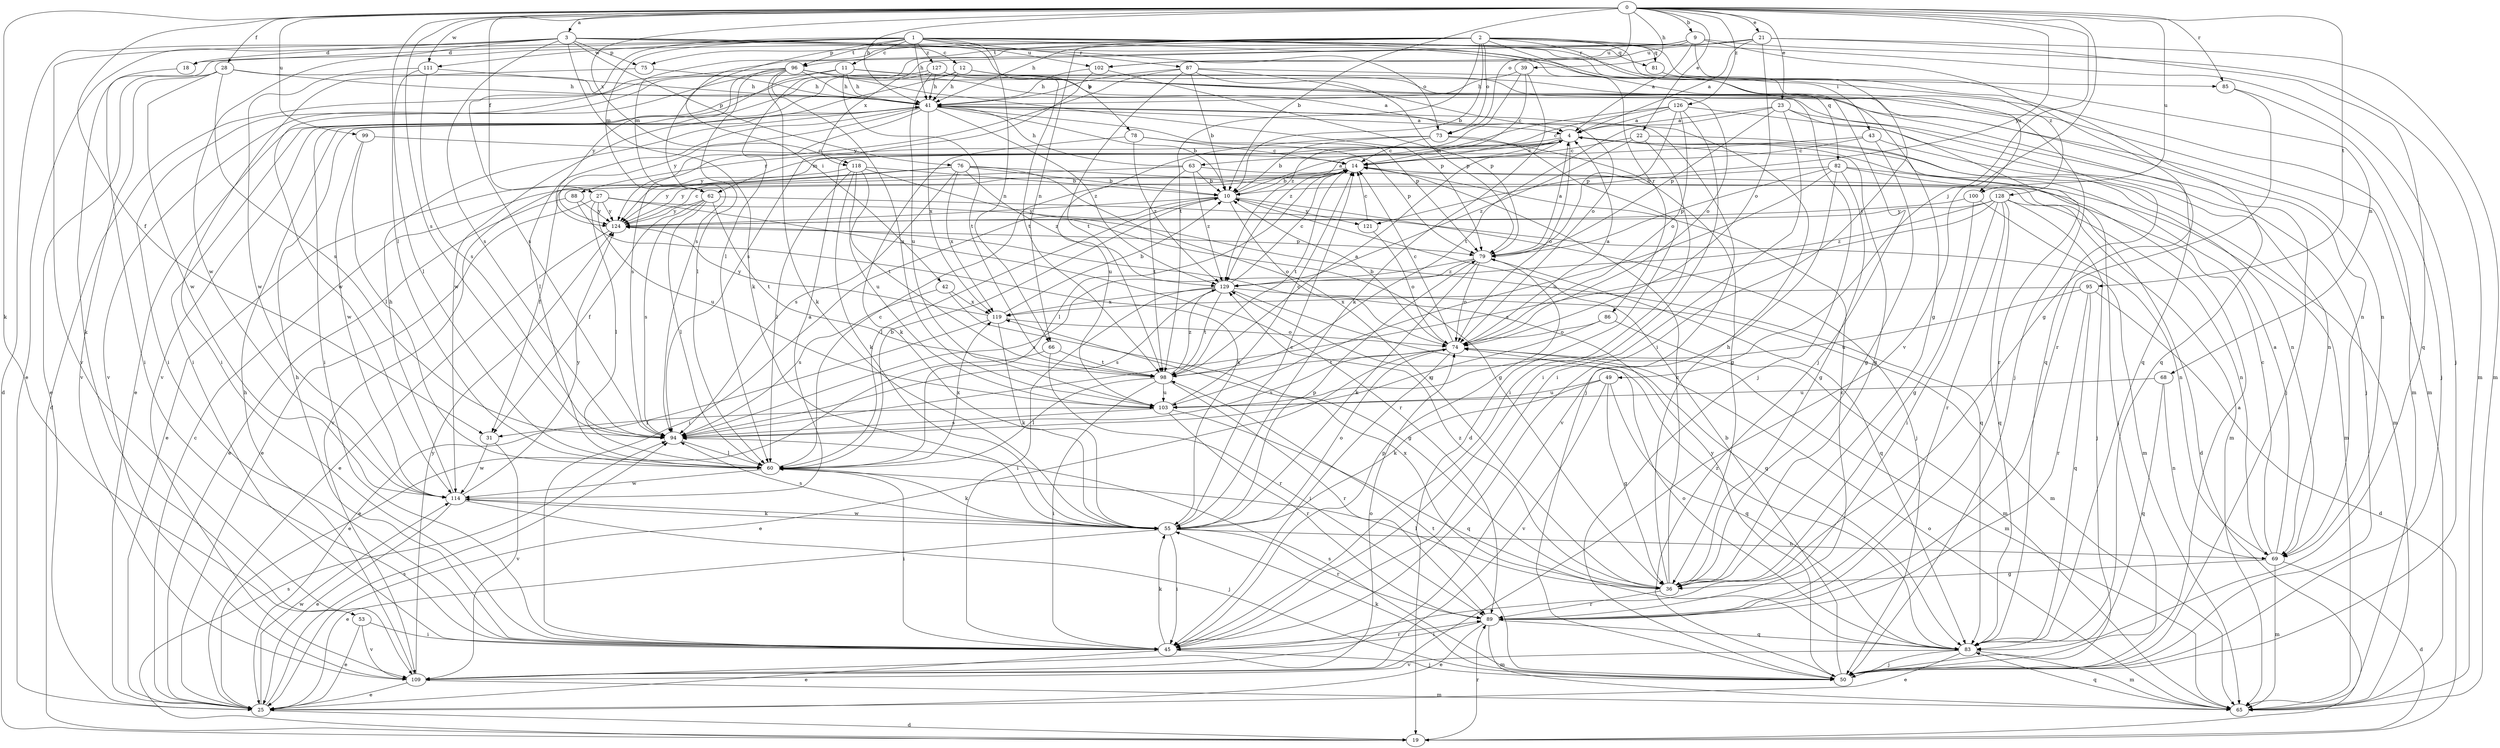strict digraph  {
0;
1;
2;
3;
4;
9;
10;
11;
12;
14;
18;
19;
21;
22;
23;
25;
27;
28;
31;
36;
39;
41;
42;
43;
45;
49;
50;
53;
55;
60;
62;
63;
65;
66;
68;
69;
73;
74;
75;
76;
78;
79;
81;
82;
83;
85;
86;
87;
88;
89;
94;
95;
96;
98;
99;
100;
102;
103;
109;
111;
114;
118;
119;
121;
124;
126;
127;
128;
129;
0 -> 3  [label=a];
0 -> 9  [label=b];
0 -> 10  [label=b];
0 -> 21  [label=e];
0 -> 22  [label=e];
0 -> 23  [label=e];
0 -> 27  [label=f];
0 -> 28  [label=f];
0 -> 31  [label=f];
0 -> 39  [label=h];
0 -> 41  [label=h];
0 -> 49  [label=j];
0 -> 53  [label=k];
0 -> 60  [label=l];
0 -> 73  [label=o];
0 -> 85  [label=r];
0 -> 94  [label=s];
0 -> 95  [label=t];
0 -> 99  [label=u];
0 -> 100  [label=u];
0 -> 109  [label=v];
0 -> 111  [label=w];
0 -> 118  [label=x];
0 -> 121  [label=y];
0 -> 126  [label=z];
1 -> 11  [label=c];
1 -> 18  [label=d];
1 -> 25  [label=e];
1 -> 41  [label=h];
1 -> 42  [label=i];
1 -> 50  [label=j];
1 -> 62  [label=m];
1 -> 66  [label=n];
1 -> 81  [label=q];
1 -> 85  [label=r];
1 -> 86  [label=r];
1 -> 87  [label=r];
1 -> 94  [label=s];
1 -> 96  [label=t];
1 -> 100  [label=u];
1 -> 102  [label=u];
1 -> 111  [label=w];
1 -> 127  [label=z];
2 -> 10  [label=b];
2 -> 41  [label=h];
2 -> 43  [label=i];
2 -> 50  [label=j];
2 -> 53  [label=k];
2 -> 62  [label=m];
2 -> 66  [label=n];
2 -> 68  [label=n];
2 -> 73  [label=o];
2 -> 75  [label=p];
2 -> 81  [label=q];
2 -> 82  [label=q];
2 -> 96  [label=t];
2 -> 98  [label=t];
2 -> 128  [label=z];
3 -> 12  [label=c];
3 -> 18  [label=d];
3 -> 19  [label=d];
3 -> 36  [label=g];
3 -> 55  [label=k];
3 -> 73  [label=o];
3 -> 75  [label=p];
3 -> 76  [label=p];
3 -> 78  [label=p];
3 -> 94  [label=s];
3 -> 109  [label=v];
3 -> 114  [label=w];
4 -> 14  [label=c];
4 -> 36  [label=g];
4 -> 62  [label=m];
4 -> 63  [label=m];
4 -> 65  [label=m];
4 -> 74  [label=o];
4 -> 88  [label=r];
9 -> 4  [label=a];
9 -> 36  [label=g];
9 -> 45  [label=i];
9 -> 60  [label=l];
9 -> 65  [label=m];
9 -> 102  [label=u];
9 -> 118  [label=x];
10 -> 4  [label=a];
10 -> 45  [label=i];
10 -> 50  [label=j];
10 -> 60  [label=l];
10 -> 74  [label=o];
10 -> 121  [label=y];
10 -> 124  [label=y];
11 -> 19  [label=d];
11 -> 41  [label=h];
11 -> 45  [label=i];
11 -> 69  [label=n];
11 -> 83  [label=q];
11 -> 98  [label=t];
11 -> 109  [label=v];
12 -> 41  [label=h];
12 -> 45  [label=i];
12 -> 50  [label=j];
12 -> 65  [label=m];
12 -> 114  [label=w];
14 -> 10  [label=b];
14 -> 60  [label=l];
14 -> 98  [label=t];
14 -> 124  [label=y];
18 -> 45  [label=i];
19 -> 89  [label=r];
19 -> 94  [label=s];
21 -> 4  [label=a];
21 -> 65  [label=m];
21 -> 74  [label=o];
21 -> 83  [label=q];
21 -> 94  [label=s];
21 -> 102  [label=u];
22 -> 14  [label=c];
22 -> 45  [label=i];
22 -> 69  [label=n];
22 -> 129  [label=z];
23 -> 4  [label=a];
23 -> 45  [label=i];
23 -> 50  [label=j];
23 -> 79  [label=p];
23 -> 89  [label=r];
23 -> 98  [label=t];
25 -> 14  [label=c];
25 -> 19  [label=d];
25 -> 94  [label=s];
25 -> 114  [label=w];
27 -> 25  [label=e];
27 -> 60  [label=l];
27 -> 83  [label=q];
27 -> 89  [label=r];
27 -> 103  [label=u];
27 -> 124  [label=y];
28 -> 25  [label=e];
28 -> 41  [label=h];
28 -> 83  [label=q];
28 -> 94  [label=s];
28 -> 109  [label=v];
28 -> 114  [label=w];
31 -> 109  [label=v];
31 -> 114  [label=w];
36 -> 14  [label=c];
36 -> 41  [label=h];
36 -> 60  [label=l];
36 -> 89  [label=r];
36 -> 119  [label=x];
36 -> 129  [label=z];
39 -> 14  [label=c];
39 -> 41  [label=h];
39 -> 55  [label=k];
39 -> 129  [label=z];
41 -> 4  [label=a];
41 -> 10  [label=b];
41 -> 50  [label=j];
41 -> 60  [label=l];
41 -> 79  [label=p];
41 -> 94  [label=s];
41 -> 119  [label=x];
41 -> 124  [label=y];
41 -> 129  [label=z];
42 -> 36  [label=g];
42 -> 94  [label=s];
42 -> 119  [label=x];
43 -> 14  [label=c];
43 -> 36  [label=g];
43 -> 69  [label=n];
43 -> 124  [label=y];
45 -> 25  [label=e];
45 -> 41  [label=h];
45 -> 50  [label=j];
45 -> 55  [label=k];
45 -> 79  [label=p];
45 -> 89  [label=r];
49 -> 36  [label=g];
49 -> 55  [label=k];
49 -> 83  [label=q];
49 -> 103  [label=u];
49 -> 109  [label=v];
50 -> 4  [label=a];
50 -> 10  [label=b];
50 -> 55  [label=k];
50 -> 94  [label=s];
50 -> 98  [label=t];
50 -> 124  [label=y];
53 -> 25  [label=e];
53 -> 45  [label=i];
53 -> 109  [label=v];
55 -> 14  [label=c];
55 -> 25  [label=e];
55 -> 45  [label=i];
55 -> 69  [label=n];
55 -> 74  [label=o];
55 -> 79  [label=p];
55 -> 89  [label=r];
55 -> 94  [label=s];
55 -> 114  [label=w];
60 -> 10  [label=b];
60 -> 14  [label=c];
60 -> 45  [label=i];
60 -> 55  [label=k];
60 -> 114  [label=w];
60 -> 119  [label=x];
62 -> 31  [label=f];
62 -> 60  [label=l];
62 -> 65  [label=m];
62 -> 94  [label=s];
62 -> 98  [label=t];
62 -> 124  [label=y];
63 -> 10  [label=b];
63 -> 19  [label=d];
63 -> 41  [label=h];
63 -> 98  [label=t];
63 -> 109  [label=v];
63 -> 129  [label=z];
65 -> 74  [label=o];
65 -> 83  [label=q];
66 -> 25  [label=e];
66 -> 89  [label=r];
66 -> 98  [label=t];
68 -> 69  [label=n];
68 -> 83  [label=q];
68 -> 103  [label=u];
69 -> 4  [label=a];
69 -> 14  [label=c];
69 -> 19  [label=d];
69 -> 36  [label=g];
69 -> 65  [label=m];
73 -> 10  [label=b];
73 -> 14  [label=c];
73 -> 19  [label=d];
73 -> 36  [label=g];
73 -> 103  [label=u];
74 -> 4  [label=a];
74 -> 10  [label=b];
74 -> 14  [label=c];
74 -> 25  [label=e];
74 -> 45  [label=i];
74 -> 65  [label=m];
74 -> 94  [label=s];
74 -> 98  [label=t];
75 -> 41  [label=h];
75 -> 45  [label=i];
76 -> 10  [label=b];
76 -> 25  [label=e];
76 -> 31  [label=f];
76 -> 36  [label=g];
76 -> 65  [label=m];
76 -> 94  [label=s];
76 -> 119  [label=x];
76 -> 129  [label=z];
78 -> 14  [label=c];
78 -> 55  [label=k];
78 -> 79  [label=p];
78 -> 129  [label=z];
79 -> 4  [label=a];
79 -> 55  [label=k];
79 -> 74  [label=o];
79 -> 83  [label=q];
79 -> 94  [label=s];
79 -> 129  [label=z];
81 -> 83  [label=q];
82 -> 10  [label=b];
82 -> 36  [label=g];
82 -> 50  [label=j];
82 -> 65  [label=m];
82 -> 79  [label=p];
82 -> 103  [label=u];
82 -> 109  [label=v];
83 -> 25  [label=e];
83 -> 50  [label=j];
83 -> 65  [label=m];
83 -> 74  [label=o];
83 -> 109  [label=v];
83 -> 129  [label=z];
85 -> 50  [label=j];
85 -> 89  [label=r];
86 -> 65  [label=m];
86 -> 74  [label=o];
86 -> 94  [label=s];
87 -> 10  [label=b];
87 -> 41  [label=h];
87 -> 65  [label=m];
87 -> 74  [label=o];
87 -> 79  [label=p];
87 -> 98  [label=t];
87 -> 124  [label=y];
88 -> 25  [label=e];
88 -> 55  [label=k];
88 -> 124  [label=y];
89 -> 14  [label=c];
89 -> 25  [label=e];
89 -> 45  [label=i];
89 -> 65  [label=m];
89 -> 83  [label=q];
94 -> 60  [label=l];
95 -> 19  [label=d];
95 -> 83  [label=q];
95 -> 89  [label=r];
95 -> 103  [label=u];
95 -> 119  [label=x];
96 -> 4  [label=a];
96 -> 41  [label=h];
96 -> 45  [label=i];
96 -> 55  [label=k];
96 -> 60  [label=l];
96 -> 69  [label=n];
96 -> 79  [label=p];
96 -> 103  [label=u];
96 -> 114  [label=w];
96 -> 124  [label=y];
98 -> 4  [label=a];
98 -> 45  [label=i];
98 -> 60  [label=l];
98 -> 89  [label=r];
98 -> 103  [label=u];
98 -> 129  [label=z];
99 -> 14  [label=c];
99 -> 60  [label=l];
99 -> 114  [label=w];
100 -> 36  [label=g];
100 -> 69  [label=n];
100 -> 124  [label=y];
102 -> 41  [label=h];
102 -> 79  [label=p];
102 -> 94  [label=s];
103 -> 14  [label=c];
103 -> 31  [label=f];
103 -> 83  [label=q];
103 -> 89  [label=r];
103 -> 94  [label=s];
109 -> 25  [label=e];
109 -> 41  [label=h];
109 -> 65  [label=m];
109 -> 74  [label=o];
109 -> 124  [label=y];
111 -> 41  [label=h];
111 -> 60  [label=l];
111 -> 94  [label=s];
111 -> 114  [label=w];
114 -> 4  [label=a];
114 -> 25  [label=e];
114 -> 41  [label=h];
114 -> 50  [label=j];
114 -> 55  [label=k];
114 -> 124  [label=y];
118 -> 10  [label=b];
118 -> 36  [label=g];
118 -> 55  [label=k];
118 -> 60  [label=l];
118 -> 98  [label=t];
118 -> 103  [label=u];
118 -> 124  [label=y];
119 -> 10  [label=b];
119 -> 25  [label=e];
119 -> 55  [label=k];
119 -> 74  [label=o];
119 -> 124  [label=y];
121 -> 14  [label=c];
121 -> 74  [label=o];
124 -> 14  [label=c];
124 -> 25  [label=e];
124 -> 79  [label=p];
126 -> 4  [label=a];
126 -> 14  [label=c];
126 -> 45  [label=i];
126 -> 50  [label=j];
126 -> 74  [label=o];
126 -> 79  [label=p];
126 -> 129  [label=z];
127 -> 25  [label=e];
127 -> 41  [label=h];
127 -> 50  [label=j];
127 -> 74  [label=o];
127 -> 98  [label=t];
127 -> 103  [label=u];
127 -> 109  [label=v];
128 -> 45  [label=i];
128 -> 50  [label=j];
128 -> 69  [label=n];
128 -> 83  [label=q];
128 -> 89  [label=r];
128 -> 94  [label=s];
128 -> 124  [label=y];
128 -> 129  [label=z];
129 -> 14  [label=c];
129 -> 45  [label=i];
129 -> 65  [label=m];
129 -> 83  [label=q];
129 -> 94  [label=s];
129 -> 98  [label=t];
129 -> 119  [label=x];
}
